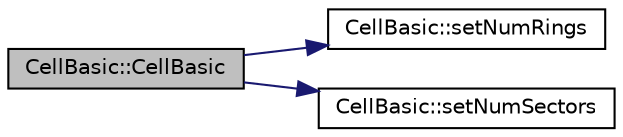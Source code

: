 digraph "CellBasic::CellBasic"
{
  edge [fontname="Helvetica",fontsize="10",labelfontname="Helvetica",labelfontsize="10"];
  node [fontname="Helvetica",fontsize="10",shape=record];
  rankdir="LR";
  Node1 [label="CellBasic::CellBasic",height=0.2,width=0.4,color="black", fillcolor="grey75", style="filled" fontcolor="black"];
  Node1 -> Node2 [color="midnightblue",fontsize="10",style="solid",fontname="Helvetica"];
  Node2 [label="CellBasic::setNumRings",height=0.2,width=0.4,color="black", fillcolor="white", style="filled",URL="$classCellBasic.html#aabb439fc80329f063ccca9a1aa70e5a2",tooltip="Set the Cell&#39;s number of rings."];
  Node1 -> Node3 [color="midnightblue",fontsize="10",style="solid",fontname="Helvetica"];
  Node3 [label="CellBasic::setNumSectors",height=0.2,width=0.4,color="black", fillcolor="white", style="filled",URL="$classCellBasic.html#a6387edfa5eadaf8b21dbce6b30cf7521",tooltip="Set the Cell&#39;s number of sectors."];
}
